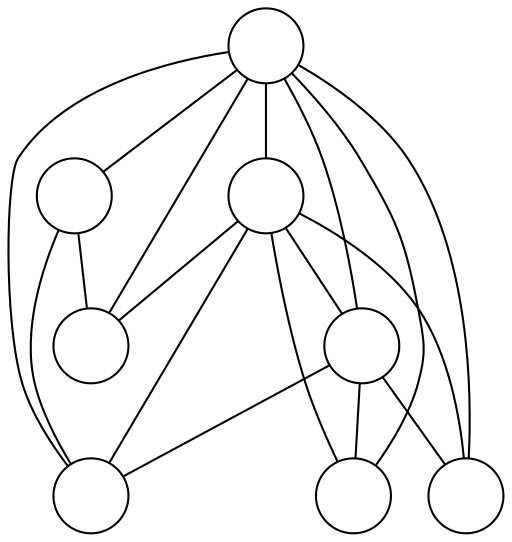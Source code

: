 graph G {
  node[label="", shape=circle]
  0;
  1;
  2;
  3;
  4;
  5;
  6;
  7;
  4 -- 0;
  4 -- 1;
  5 -- 0;
  5 -- 2;
  5 -- 3;
  6 -- 0;
  6 -- 1;
  6 -- 2;
  6 -- 3;
  6 -- 5;
  7 -- 0;
  7 -- 1;
  7 -- 2;
  7 -- 3;
  7 -- 4;
  7 -- 5;
  7 -- 6;
}
